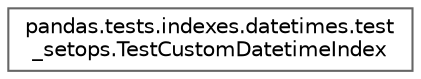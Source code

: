 digraph "Graphical Class Hierarchy"
{
 // LATEX_PDF_SIZE
  bgcolor="transparent";
  edge [fontname=Helvetica,fontsize=10,labelfontname=Helvetica,labelfontsize=10];
  node [fontname=Helvetica,fontsize=10,shape=box,height=0.2,width=0.4];
  rankdir="LR";
  Node0 [id="Node000000",label="pandas.tests.indexes.datetimes.test\l_setops.TestCustomDatetimeIndex",height=0.2,width=0.4,color="grey40", fillcolor="white", style="filled",URL="$d6/dc7/classpandas_1_1tests_1_1indexes_1_1datetimes_1_1test__setops_1_1TestCustomDatetimeIndex.html",tooltip=" "];
}
